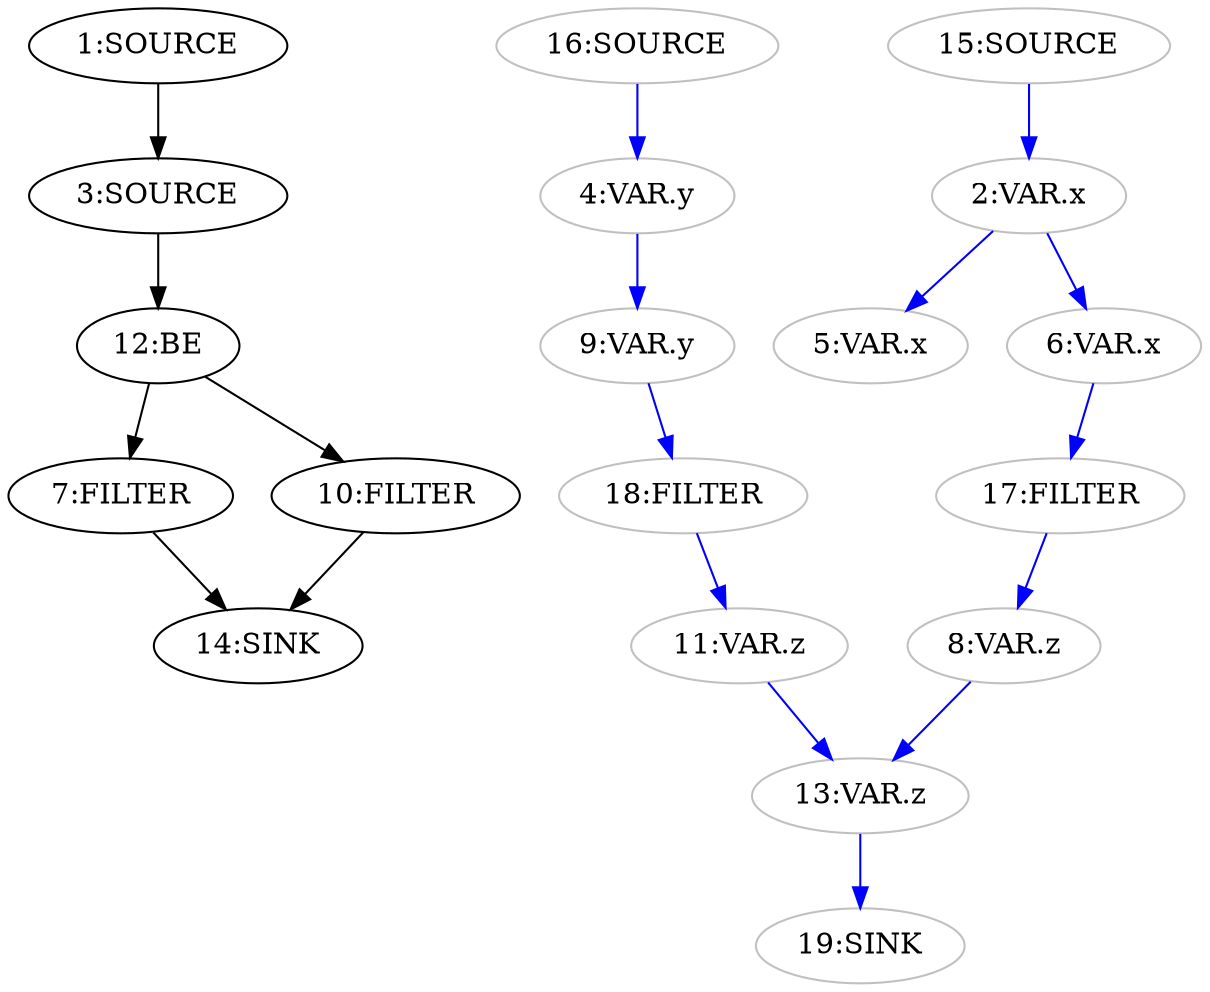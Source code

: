 digraph {
  n12 [label="12:BE"];
  n7 [label="7:FILTER"];
  n10 [label="10:FILTER"];
  n1 [label="1:SOURCE"];
  n3 [label="3:SOURCE"];
  n14 [label="14:SINK"];
  n2 [label="2:VAR.x" color="grey"];
  n4 [label="4:VAR.y" color="grey"];
  n5 [label="5:VAR.x" color="grey"];
  n6 [label="6:VAR.x" color="grey"];
  n8 [label="8:VAR.z" color="grey"];
  n9 [label="9:VAR.y" color="grey"];
  n11 [label="11:VAR.z" color="grey"];
  n13 [label="13:VAR.z" color="grey"];
  n15 [label="15:SOURCE" color="grey"];
  n16 [label="16:SOURCE" color="grey"];
  n17 [label="17:FILTER" color="grey"];
  n18 [label="18:FILTER" color="grey"];
  n19 [label="19:SINK" color="grey"];
  n1 -> n3 [color="black"];
  n3 -> n12 [color="black"];
  n7 -> n14 [color="black"];
  n10 -> n14 [color="black"];
  n12 -> n7 [color="black"];
  n12 -> n10 [color="black"];
  n2 -> n5 [color="blue"];
  n2 -> n6 [color="blue"];
  n4 -> n9 [color="blue"];
  n6 -> n17 [color="blue"];
  n8 -> n13 [color="blue"];
  n9 -> n18 [color="blue"];
  n11 -> n13 [color="blue"];
  n13 -> n19 [color="blue"];
  n15 -> n2 [color="blue"];
  n16 -> n4 [color="blue"];
  n17 -> n8 [color="blue"];
  n18 -> n11 [color="blue"];
}
